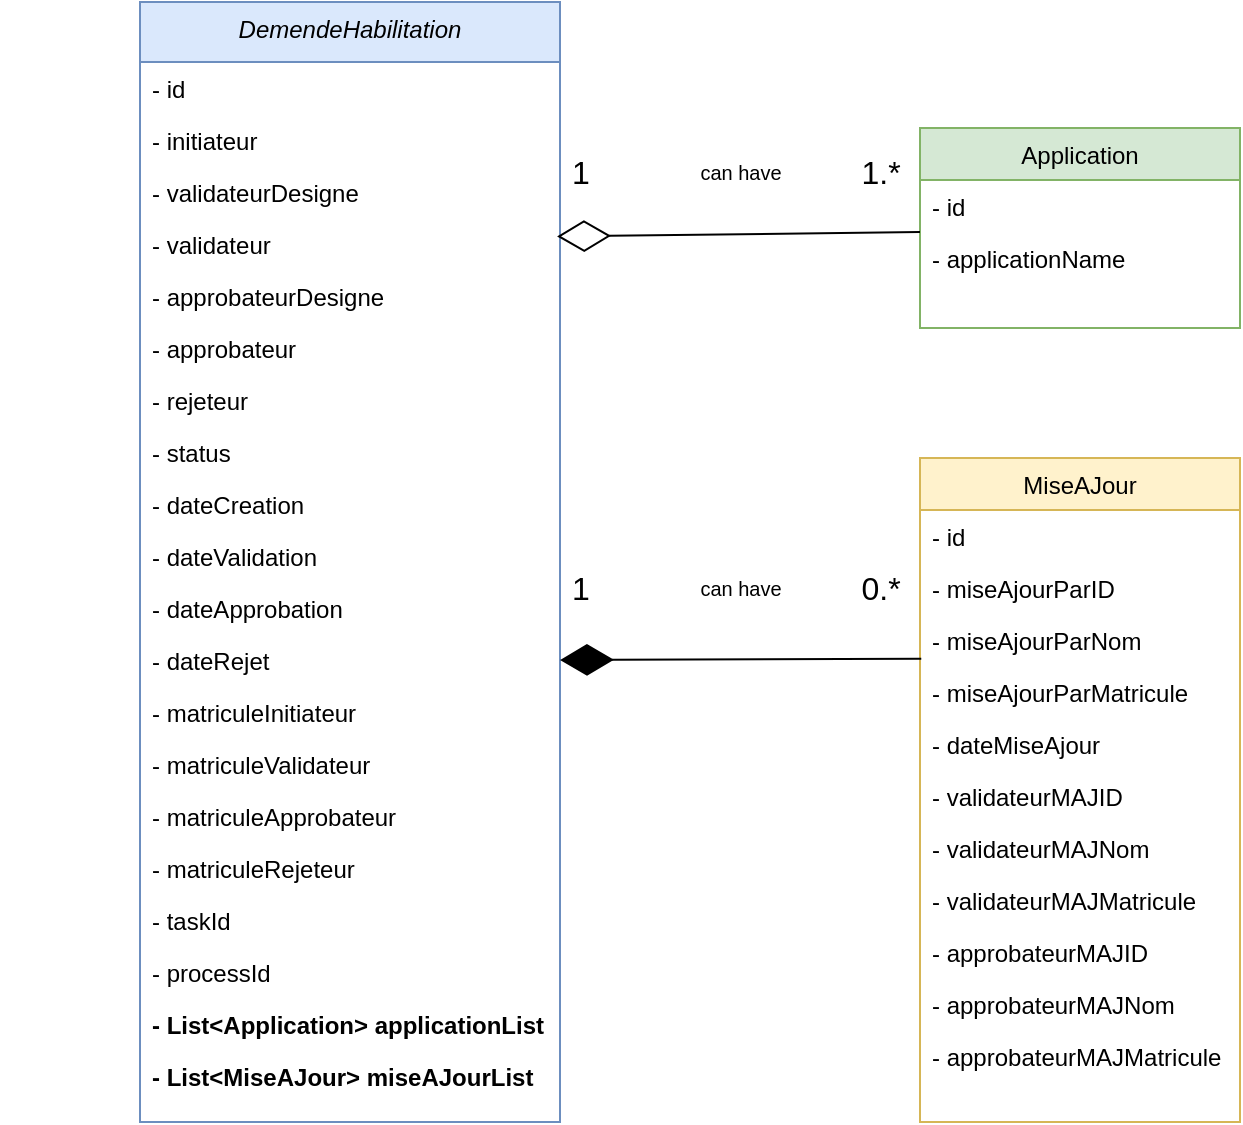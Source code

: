 <mxfile version="21.7.5" type="github">
  <diagram id="C5RBs43oDa-KdzZeNtuy" name="Page-1">
    <mxGraphModel dx="1050" dy="622" grid="1" gridSize="10" guides="1" tooltips="1" connect="1" arrows="1" fold="1" page="1" pageScale="1" pageWidth="827" pageHeight="1169" math="0" shadow="0">
      <root>
        <mxCell id="WIyWlLk6GJQsqaUBKTNV-0" />
        <mxCell id="WIyWlLk6GJQsqaUBKTNV-1" parent="WIyWlLk6GJQsqaUBKTNV-0" />
        <mxCell id="zkfFHV4jXpPFQw0GAbJ--0" value="DemendeHabilitation" style="swimlane;fontStyle=2;align=center;verticalAlign=top;childLayout=stackLayout;horizontal=1;startSize=30;horizontalStack=0;resizeParent=1;resizeLast=0;collapsible=1;marginBottom=0;rounded=0;shadow=0;strokeWidth=1;direction=east;fillColor=#dae8fc;strokeColor=#6c8ebf;" parent="WIyWlLk6GJQsqaUBKTNV-1" vertex="1">
          <mxGeometry x="130" y="120" width="210" height="560" as="geometry">
            <mxRectangle x="230" y="140" width="160" height="26" as="alternateBounds" />
          </mxGeometry>
        </mxCell>
        <mxCell id="zkfFHV4jXpPFQw0GAbJ--18" value="- id" style="text;align=left;verticalAlign=top;spacingLeft=4;spacingRight=4;overflow=hidden;rotatable=0;points=[[0,0.5],[1,0.5]];portConstraint=eastwest;" parent="zkfFHV4jXpPFQw0GAbJ--0" vertex="1">
          <mxGeometry y="30" width="210" height="26" as="geometry" />
        </mxCell>
        <mxCell id="B4z7yMbb7oqRhIw1RZV_-14" value="- initiateur" style="text;align=left;verticalAlign=top;spacingLeft=4;spacingRight=4;overflow=hidden;rotatable=0;points=[[0,0.5],[1,0.5]];portConstraint=eastwest;" vertex="1" parent="zkfFHV4jXpPFQw0GAbJ--0">
          <mxGeometry y="56" width="210" height="26" as="geometry" />
        </mxCell>
        <mxCell id="B4z7yMbb7oqRhIw1RZV_-15" value="- validateurDesigne" style="text;align=left;verticalAlign=top;spacingLeft=4;spacingRight=4;overflow=hidden;rotatable=0;points=[[0,0.5],[1,0.5]];portConstraint=eastwest;" vertex="1" parent="zkfFHV4jXpPFQw0GAbJ--0">
          <mxGeometry y="82" width="210" height="26" as="geometry" />
        </mxCell>
        <mxCell id="B4z7yMbb7oqRhIw1RZV_-16" value="- validateur" style="text;align=left;verticalAlign=top;spacingLeft=4;spacingRight=4;overflow=hidden;rotatable=0;points=[[0,0.5],[1,0.5]];portConstraint=eastwest;" vertex="1" parent="zkfFHV4jXpPFQw0GAbJ--0">
          <mxGeometry y="108" width="210" height="26" as="geometry" />
        </mxCell>
        <mxCell id="B4z7yMbb7oqRhIw1RZV_-17" value="- approbateurDesigne" style="text;align=left;verticalAlign=top;spacingLeft=4;spacingRight=4;overflow=hidden;rotatable=0;points=[[0,0.5],[1,0.5]];portConstraint=eastwest;" vertex="1" parent="zkfFHV4jXpPFQw0GAbJ--0">
          <mxGeometry y="134" width="210" height="26" as="geometry" />
        </mxCell>
        <mxCell id="B4z7yMbb7oqRhIw1RZV_-18" value="- approbateur" style="text;align=left;verticalAlign=top;spacingLeft=4;spacingRight=4;overflow=hidden;rotatable=0;points=[[0,0.5],[1,0.5]];portConstraint=eastwest;" vertex="1" parent="zkfFHV4jXpPFQw0GAbJ--0">
          <mxGeometry y="160" width="210" height="26" as="geometry" />
        </mxCell>
        <mxCell id="B4z7yMbb7oqRhIw1RZV_-19" value="- rejeteur" style="text;align=left;verticalAlign=top;spacingLeft=4;spacingRight=4;overflow=hidden;rotatable=0;points=[[0,0.5],[1,0.5]];portConstraint=eastwest;" vertex="1" parent="zkfFHV4jXpPFQw0GAbJ--0">
          <mxGeometry y="186" width="210" height="26" as="geometry" />
        </mxCell>
        <mxCell id="B4z7yMbb7oqRhIw1RZV_-20" value="- status" style="text;align=left;verticalAlign=top;spacingLeft=4;spacingRight=4;overflow=hidden;rotatable=0;points=[[0,0.5],[1,0.5]];portConstraint=eastwest;" vertex="1" parent="zkfFHV4jXpPFQw0GAbJ--0">
          <mxGeometry y="212" width="210" height="26" as="geometry" />
        </mxCell>
        <mxCell id="B4z7yMbb7oqRhIw1RZV_-21" value="- dateCreation" style="text;align=left;verticalAlign=top;spacingLeft=4;spacingRight=4;overflow=hidden;rotatable=0;points=[[0,0.5],[1,0.5]];portConstraint=eastwest;" vertex="1" parent="zkfFHV4jXpPFQw0GAbJ--0">
          <mxGeometry y="238" width="210" height="26" as="geometry" />
        </mxCell>
        <mxCell id="B4z7yMbb7oqRhIw1RZV_-22" value="- dateValidation" style="text;align=left;verticalAlign=top;spacingLeft=4;spacingRight=4;overflow=hidden;rotatable=0;points=[[0,0.5],[1,0.5]];portConstraint=eastwest;" vertex="1" parent="zkfFHV4jXpPFQw0GAbJ--0">
          <mxGeometry y="264" width="210" height="26" as="geometry" />
        </mxCell>
        <mxCell id="B4z7yMbb7oqRhIw1RZV_-23" value="- dateApprobation" style="text;align=left;verticalAlign=top;spacingLeft=4;spacingRight=4;overflow=hidden;rotatable=0;points=[[0,0.5],[1,0.5]];portConstraint=eastwest;" vertex="1" parent="zkfFHV4jXpPFQw0GAbJ--0">
          <mxGeometry y="290" width="210" height="26" as="geometry" />
        </mxCell>
        <mxCell id="B4z7yMbb7oqRhIw1RZV_-24" value="- dateRejet" style="text;align=left;verticalAlign=top;spacingLeft=4;spacingRight=4;overflow=hidden;rotatable=0;points=[[0,0.5],[1,0.5]];portConstraint=eastwest;" vertex="1" parent="zkfFHV4jXpPFQw0GAbJ--0">
          <mxGeometry y="316" width="210" height="26" as="geometry" />
        </mxCell>
        <mxCell id="B4z7yMbb7oqRhIw1RZV_-25" value="- matriculeInitiateur" style="text;align=left;verticalAlign=top;spacingLeft=4;spacingRight=4;overflow=hidden;rotatable=0;points=[[0,0.5],[1,0.5]];portConstraint=eastwest;" vertex="1" parent="zkfFHV4jXpPFQw0GAbJ--0">
          <mxGeometry y="342" width="210" height="26" as="geometry" />
        </mxCell>
        <mxCell id="B4z7yMbb7oqRhIw1RZV_-26" value="- matriculeValidateur" style="text;align=left;verticalAlign=top;spacingLeft=4;spacingRight=4;overflow=hidden;rotatable=0;points=[[0,0.5],[1,0.5]];portConstraint=eastwest;" vertex="1" parent="zkfFHV4jXpPFQw0GAbJ--0">
          <mxGeometry y="368" width="210" height="26" as="geometry" />
        </mxCell>
        <mxCell id="B4z7yMbb7oqRhIw1RZV_-27" value="- matriculeApprobateur" style="text;align=left;verticalAlign=top;spacingLeft=4;spacingRight=4;overflow=hidden;rotatable=0;points=[[0,0.5],[1,0.5]];portConstraint=eastwest;" vertex="1" parent="zkfFHV4jXpPFQw0GAbJ--0">
          <mxGeometry y="394" width="210" height="26" as="geometry" />
        </mxCell>
        <mxCell id="B4z7yMbb7oqRhIw1RZV_-28" value="- matriculeRejeteur" style="text;align=left;verticalAlign=top;spacingLeft=4;spacingRight=4;overflow=hidden;rotatable=0;points=[[0,0.5],[1,0.5]];portConstraint=eastwest;" vertex="1" parent="zkfFHV4jXpPFQw0GAbJ--0">
          <mxGeometry y="420" width="210" height="26" as="geometry" />
        </mxCell>
        <mxCell id="B4z7yMbb7oqRhIw1RZV_-29" value="- taskId" style="text;align=left;verticalAlign=top;spacingLeft=4;spacingRight=4;overflow=hidden;rotatable=0;points=[[0,0.5],[1,0.5]];portConstraint=eastwest;" vertex="1" parent="zkfFHV4jXpPFQw0GAbJ--0">
          <mxGeometry y="446" width="210" height="26" as="geometry" />
        </mxCell>
        <mxCell id="B4z7yMbb7oqRhIw1RZV_-30" value="- processId" style="text;align=left;verticalAlign=top;spacingLeft=4;spacingRight=4;overflow=hidden;rotatable=0;points=[[0,0.5],[1,0.5]];portConstraint=eastwest;" vertex="1" parent="zkfFHV4jXpPFQw0GAbJ--0">
          <mxGeometry y="472" width="210" height="26" as="geometry" />
        </mxCell>
        <mxCell id="B4z7yMbb7oqRhIw1RZV_-31" value="- List&lt;Application&gt; applicationList" style="text;align=left;verticalAlign=top;spacingLeft=4;spacingRight=4;overflow=hidden;rotatable=0;points=[[0,0.5],[1,0.5]];portConstraint=eastwest;fontStyle=1" vertex="1" parent="zkfFHV4jXpPFQw0GAbJ--0">
          <mxGeometry y="498" width="210" height="26" as="geometry" />
        </mxCell>
        <mxCell id="B4z7yMbb7oqRhIw1RZV_-32" value="- List&lt;MiseAJour&gt; miseAJourList" style="text;align=left;verticalAlign=top;spacingLeft=4;spacingRight=4;overflow=hidden;rotatable=0;points=[[0,0.5],[1,0.5]];portConstraint=eastwest;fontStyle=1" vertex="1" parent="zkfFHV4jXpPFQw0GAbJ--0">
          <mxGeometry y="524" width="210" height="26" as="geometry" />
        </mxCell>
        <mxCell id="zkfFHV4jXpPFQw0GAbJ--17" value="Application" style="swimlane;fontStyle=0;align=center;verticalAlign=top;childLayout=stackLayout;horizontal=1;startSize=26;horizontalStack=0;resizeParent=1;resizeLast=0;collapsible=1;marginBottom=0;rounded=0;shadow=0;strokeWidth=1;fillColor=#d5e8d4;strokeColor=#82b366;" parent="WIyWlLk6GJQsqaUBKTNV-1" vertex="1">
          <mxGeometry x="520" y="183" width="160" height="100" as="geometry">
            <mxRectangle x="550" y="140" width="160" height="26" as="alternateBounds" />
          </mxGeometry>
        </mxCell>
        <mxCell id="zkfFHV4jXpPFQw0GAbJ--19" value="- id" style="text;align=left;verticalAlign=top;spacingLeft=4;spacingRight=4;overflow=hidden;rotatable=0;points=[[0,0.5],[1,0.5]];portConstraint=eastwest;rounded=0;shadow=0;html=0;" parent="zkfFHV4jXpPFQw0GAbJ--17" vertex="1">
          <mxGeometry y="26" width="160" height="26" as="geometry" />
        </mxCell>
        <mxCell id="B4z7yMbb7oqRhIw1RZV_-47" value="" style="endArrow=diamondThin;endFill=0;endSize=24;html=1;rounded=0;fontSize=12;curved=1;exitX=0.009;exitY=0.146;exitDx=0;exitDy=0;exitPerimeter=0;entryX=1;entryY=0.5;entryDx=0;entryDy=0;" edge="1" parent="zkfFHV4jXpPFQw0GAbJ--17">
          <mxGeometry width="160" relative="1" as="geometry">
            <mxPoint y="51.996" as="sourcePoint" />
            <mxPoint x="-181.44" y="54.2" as="targetPoint" />
          </mxGeometry>
        </mxCell>
        <mxCell id="zkfFHV4jXpPFQw0GAbJ--20" value="- applicationName" style="text;align=left;verticalAlign=top;spacingLeft=4;spacingRight=4;overflow=hidden;rotatable=0;points=[[0,0.5],[1,0.5]];portConstraint=eastwest;rounded=0;shadow=0;html=0;" parent="zkfFHV4jXpPFQw0GAbJ--17" vertex="1">
          <mxGeometry y="52" width="160" height="26" as="geometry" />
        </mxCell>
        <mxCell id="EOMOwbiBgdImRqvA-wY1-0" value="MiseAJour" style="swimlane;fontStyle=0;align=center;verticalAlign=top;childLayout=stackLayout;horizontal=1;startSize=26;horizontalStack=0;resizeParent=1;resizeLast=0;collapsible=1;marginBottom=0;rounded=0;shadow=0;strokeWidth=1;fillColor=#fff2cc;strokeColor=#d6b656;" parent="WIyWlLk6GJQsqaUBKTNV-1" vertex="1">
          <mxGeometry x="520" y="348" width="160" height="332" as="geometry">
            <mxRectangle x="550" y="140" width="160" height="26" as="alternateBounds" />
          </mxGeometry>
        </mxCell>
        <mxCell id="B4z7yMbb7oqRhIw1RZV_-33" value="- id" style="text;align=left;verticalAlign=top;spacingLeft=4;spacingRight=4;overflow=hidden;rotatable=0;points=[[0,0.5],[1,0.5]];portConstraint=eastwest;rounded=0;shadow=0;html=0;" vertex="1" parent="EOMOwbiBgdImRqvA-wY1-0">
          <mxGeometry y="26" width="160" height="26" as="geometry" />
        </mxCell>
        <mxCell id="B4z7yMbb7oqRhIw1RZV_-35" value="- miseAjourParID" style="text;align=left;verticalAlign=top;spacingLeft=4;spacingRight=4;overflow=hidden;rotatable=0;points=[[0,0.5],[1,0.5]];portConstraint=eastwest;rounded=0;shadow=0;html=0;" vertex="1" parent="EOMOwbiBgdImRqvA-wY1-0">
          <mxGeometry y="52" width="160" height="26" as="geometry" />
        </mxCell>
        <mxCell id="B4z7yMbb7oqRhIw1RZV_-36" value="- miseAjourParNom" style="text;align=left;verticalAlign=top;spacingLeft=4;spacingRight=4;overflow=hidden;rotatable=0;points=[[0,0.5],[1,0.5]];portConstraint=eastwest;rounded=0;shadow=0;html=0;" vertex="1" parent="EOMOwbiBgdImRqvA-wY1-0">
          <mxGeometry y="78" width="160" height="26" as="geometry" />
        </mxCell>
        <mxCell id="B4z7yMbb7oqRhIw1RZV_-37" value="- miseAjourParMatricule" style="text;align=left;verticalAlign=top;spacingLeft=4;spacingRight=4;overflow=hidden;rotatable=0;points=[[0,0.5],[1,0.5]];portConstraint=eastwest;rounded=0;shadow=0;html=0;" vertex="1" parent="EOMOwbiBgdImRqvA-wY1-0">
          <mxGeometry y="104" width="160" height="26" as="geometry" />
        </mxCell>
        <mxCell id="B4z7yMbb7oqRhIw1RZV_-38" value="- dateMiseAjour" style="text;align=left;verticalAlign=top;spacingLeft=4;spacingRight=4;overflow=hidden;rotatable=0;points=[[0,0.5],[1,0.5]];portConstraint=eastwest;rounded=0;shadow=0;html=0;" vertex="1" parent="EOMOwbiBgdImRqvA-wY1-0">
          <mxGeometry y="130" width="160" height="26" as="geometry" />
        </mxCell>
        <mxCell id="B4z7yMbb7oqRhIw1RZV_-39" value="- validateurMAJID" style="text;align=left;verticalAlign=top;spacingLeft=4;spacingRight=4;overflow=hidden;rotatable=0;points=[[0,0.5],[1,0.5]];portConstraint=eastwest;rounded=0;shadow=0;html=0;" vertex="1" parent="EOMOwbiBgdImRqvA-wY1-0">
          <mxGeometry y="156" width="160" height="26" as="geometry" />
        </mxCell>
        <mxCell id="B4z7yMbb7oqRhIw1RZV_-40" value="- validateurMAJNom" style="text;align=left;verticalAlign=top;spacingLeft=4;spacingRight=4;overflow=hidden;rotatable=0;points=[[0,0.5],[1,0.5]];portConstraint=eastwest;rounded=0;shadow=0;html=0;" vertex="1" parent="EOMOwbiBgdImRqvA-wY1-0">
          <mxGeometry y="182" width="160" height="26" as="geometry" />
        </mxCell>
        <mxCell id="B4z7yMbb7oqRhIw1RZV_-41" value="- validateurMAJMatricule" style="text;align=left;verticalAlign=top;spacingLeft=4;spacingRight=4;overflow=hidden;rotatable=0;points=[[0,0.5],[1,0.5]];portConstraint=eastwest;rounded=0;shadow=0;html=0;" vertex="1" parent="EOMOwbiBgdImRqvA-wY1-0">
          <mxGeometry y="208" width="160" height="26" as="geometry" />
        </mxCell>
        <mxCell id="B4z7yMbb7oqRhIw1RZV_-42" value="- approbateurMAJID" style="text;align=left;verticalAlign=top;spacingLeft=4;spacingRight=4;overflow=hidden;rotatable=0;points=[[0,0.5],[1,0.5]];portConstraint=eastwest;rounded=0;shadow=0;html=0;" vertex="1" parent="EOMOwbiBgdImRqvA-wY1-0">
          <mxGeometry y="234" width="160" height="26" as="geometry" />
        </mxCell>
        <mxCell id="B4z7yMbb7oqRhIw1RZV_-43" value="- approbateurMAJNom" style="text;align=left;verticalAlign=top;spacingLeft=4;spacingRight=4;overflow=hidden;rotatable=0;points=[[0,0.5],[1,0.5]];portConstraint=eastwest;rounded=0;shadow=0;html=0;" vertex="1" parent="EOMOwbiBgdImRqvA-wY1-0">
          <mxGeometry y="260" width="160" height="26" as="geometry" />
        </mxCell>
        <mxCell id="B4z7yMbb7oqRhIw1RZV_-44" value="- approbateurMAJMatricule" style="text;align=left;verticalAlign=top;spacingLeft=4;spacingRight=4;overflow=hidden;rotatable=0;points=[[0,0.5],[1,0.5]];portConstraint=eastwest;rounded=0;shadow=0;html=0;" vertex="1" parent="EOMOwbiBgdImRqvA-wY1-0">
          <mxGeometry y="286" width="160" height="26" as="geometry" />
        </mxCell>
        <mxCell id="B4z7yMbb7oqRhIw1RZV_-8" value="&lt;div style=&quot;background-color: rgb(22, 28, 45); color: rgb(168, 175, 190); font-family: &amp;quot;JetBrains Mono&amp;quot;, monospace;&quot;&gt;&lt;br&gt;&lt;br&gt;&lt;/div&gt;" style="text;html=1;align=left;verticalAlign=middle;resizable=0;points=[];autosize=1;strokeColor=none;fillColor=none;" vertex="1" parent="WIyWlLk6GJQsqaUBKTNV-1">
          <mxGeometry x="60" y="243" width="20" height="40" as="geometry" />
        </mxCell>
        <mxCell id="B4z7yMbb7oqRhIw1RZV_-46" value="" style="endArrow=diamondThin;endFill=1;endSize=24;html=1;rounded=0;fontSize=11;curved=1;exitX=0.004;exitY=0.862;exitDx=0;exitDy=0;entryX=1;entryY=0.5;entryDx=0;entryDy=0;exitPerimeter=0;" edge="1" parent="WIyWlLk6GJQsqaUBKTNV-1" source="B4z7yMbb7oqRhIw1RZV_-36" target="B4z7yMbb7oqRhIw1RZV_-24">
          <mxGeometry width="160" relative="1" as="geometry">
            <mxPoint x="515.38" y="440" as="sourcePoint" />
            <mxPoint x="340.0" y="441.996" as="targetPoint" />
          </mxGeometry>
        </mxCell>
        <mxCell id="B4z7yMbb7oqRhIw1RZV_-50" value="1" style="text;html=1;align=center;verticalAlign=middle;resizable=0;points=[];autosize=1;strokeColor=none;fillColor=none;fontSize=16;" vertex="1" parent="WIyWlLk6GJQsqaUBKTNV-1">
          <mxGeometry x="335" y="398" width="30" height="30" as="geometry" />
        </mxCell>
        <mxCell id="B4z7yMbb7oqRhIw1RZV_-51" value="can have" style="text;html=1;align=center;verticalAlign=middle;resizable=0;points=[];autosize=1;strokeColor=none;fillColor=none;fontSize=10;" vertex="1" parent="WIyWlLk6GJQsqaUBKTNV-1">
          <mxGeometry x="400" y="398" width="60" height="30" as="geometry" />
        </mxCell>
        <mxCell id="B4z7yMbb7oqRhIw1RZV_-52" value="0.*" style="text;html=1;align=center;verticalAlign=middle;resizable=0;points=[];autosize=1;strokeColor=none;fillColor=none;fontSize=16;" vertex="1" parent="WIyWlLk6GJQsqaUBKTNV-1">
          <mxGeometry x="480" y="398" width="40" height="30" as="geometry" />
        </mxCell>
        <mxCell id="B4z7yMbb7oqRhIw1RZV_-53" value="1" style="text;html=1;align=center;verticalAlign=middle;resizable=0;points=[];autosize=1;strokeColor=none;fillColor=none;fontSize=16;" vertex="1" parent="WIyWlLk6GJQsqaUBKTNV-1">
          <mxGeometry x="335" y="190" width="30" height="30" as="geometry" />
        </mxCell>
        <mxCell id="B4z7yMbb7oqRhIw1RZV_-54" value="&lt;font style=&quot;font-size: 10px;&quot;&gt;can have&lt;/font&gt;" style="text;html=1;align=center;verticalAlign=middle;resizable=0;points=[];autosize=1;strokeColor=none;fillColor=none;fontSize=10;" vertex="1" parent="WIyWlLk6GJQsqaUBKTNV-1">
          <mxGeometry x="400" y="190" width="60" height="30" as="geometry" />
        </mxCell>
        <mxCell id="B4z7yMbb7oqRhIw1RZV_-55" value="1.*" style="text;html=1;align=center;verticalAlign=middle;resizable=0;points=[];autosize=1;strokeColor=none;fillColor=none;fontSize=16;" vertex="1" parent="WIyWlLk6GJQsqaUBKTNV-1">
          <mxGeometry x="480" y="190" width="40" height="30" as="geometry" />
        </mxCell>
      </root>
    </mxGraphModel>
  </diagram>
</mxfile>
